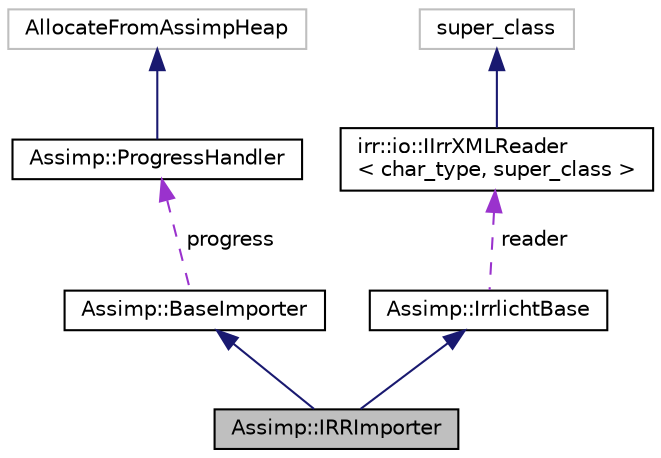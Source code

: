 digraph "Assimp::IRRImporter"
{
  edge [fontname="Helvetica",fontsize="10",labelfontname="Helvetica",labelfontsize="10"];
  node [fontname="Helvetica",fontsize="10",shape=record];
  Node1 [label="Assimp::IRRImporter",height=0.2,width=0.4,color="black", fillcolor="grey75", style="filled", fontcolor="black"];
  Node2 -> Node1 [dir="back",color="midnightblue",fontsize="10",style="solid"];
  Node2 [label="Assimp::BaseImporter",height=0.2,width=0.4,color="black", fillcolor="white", style="filled",URL="$class_assimp_1_1_base_importer.html"];
  Node3 -> Node2 [dir="back",color="darkorchid3",fontsize="10",style="dashed",label=" progress" ];
  Node3 [label="Assimp::ProgressHandler",height=0.2,width=0.4,color="black", fillcolor="white", style="filled",URL="$class_assimp_1_1_progress_handler.html",tooltip="CPP-API: Abstract interface for custom progress report receivers. "];
  Node4 -> Node3 [dir="back",color="midnightblue",fontsize="10",style="solid"];
  Node4 [label="AllocateFromAssimpHeap",height=0.2,width=0.4,color="grey75", fillcolor="white", style="filled"];
  Node5 -> Node1 [dir="back",color="midnightblue",fontsize="10",style="solid"];
  Node5 [label="Assimp::IrrlichtBase",height=0.2,width=0.4,color="black", fillcolor="white", style="filled",URL="$class_assimp_1_1_irrlicht_base.html"];
  Node6 -> Node5 [dir="back",color="darkorchid3",fontsize="10",style="dashed",label=" reader" ];
  Node6 [label="irr::io::IIrrXMLReader\l\< char_type, super_class \>",height=0.2,width=0.4,color="black", fillcolor="white", style="filled",URL="$classirr_1_1io_1_1_i_irr_x_m_l_reader.html",tooltip="Interface providing easy read access to a XML file. "];
  Node7 -> Node6 [dir="back",color="midnightblue",fontsize="10",style="solid"];
  Node7 [label="super_class",height=0.2,width=0.4,color="grey75", fillcolor="white", style="filled"];
}
